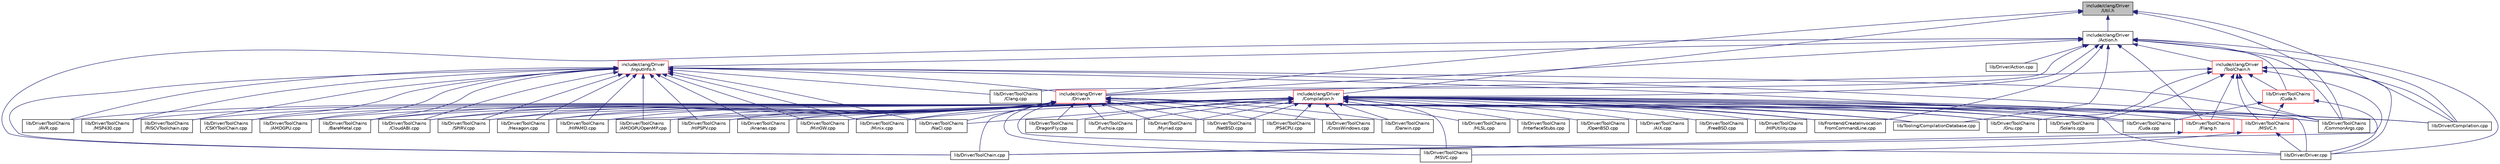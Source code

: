 digraph "include/clang/Driver/Util.h"
{
 // LATEX_PDF_SIZE
  bgcolor="transparent";
  edge [fontname="Helvetica",fontsize="10",labelfontname="Helvetica",labelfontsize="10"];
  node [fontname="Helvetica",fontsize="10",shape=record];
  Node1 [label="include/clang/Driver\l/Util.h",height=0.2,width=0.4,color="black", fillcolor="grey75", style="filled", fontcolor="black",tooltip=" "];
  Node1 -> Node2 [dir="back",color="midnightblue",fontsize="10",style="solid",fontname="Helvetica"];
  Node2 [label="include/clang/Driver\l/Action.h",height=0.2,width=0.4,color="black",URL="$Action_8h.html",tooltip=" "];
  Node2 -> Node3 [dir="back",color="midnightblue",fontsize="10",style="solid",fontname="Helvetica"];
  Node3 [label="include/clang/Driver\l/Compilation.h",height=0.2,width=0.4,color="red",URL="$Compilation_8h.html",tooltip=" "];
  Node3 -> Node4 [dir="back",color="midnightblue",fontsize="10",style="solid",fontname="Helvetica"];
  Node4 [label="lib/Driver/Compilation.cpp",height=0.2,width=0.4,color="black",URL="$Compilation_8cpp.html",tooltip=" "];
  Node3 -> Node5 [dir="back",color="midnightblue",fontsize="10",style="solid",fontname="Helvetica"];
  Node5 [label="lib/Driver/ToolChains\l/MSVC.h",height=0.2,width=0.4,color="red",URL="$MSVC_8h.html",tooltip=" "];
  Node5 -> Node7 [dir="back",color="midnightblue",fontsize="10",style="solid",fontname="Helvetica"];
  Node7 [label="lib/Driver/Driver.cpp",height=0.2,width=0.4,color="black",URL="$Driver_8cpp.html",tooltip=" "];
  Node5 -> Node11 [dir="back",color="midnightblue",fontsize="10",style="solid",fontname="Helvetica"];
  Node11 [label="lib/Driver/ToolChains\l/MSVC.cpp",height=0.2,width=0.4,color="black",URL="$MSVC_8cpp.html",tooltip=" "];
  Node3 -> Node7 [dir="back",color="midnightblue",fontsize="10",style="solid",fontname="Helvetica"];
  Node3 -> Node12 [dir="back",color="midnightblue",fontsize="10",style="solid",fontname="Helvetica"];
  Node12 [label="lib/Driver/ToolChains\l/Flang.h",height=0.2,width=0.4,color="red",URL="$Flang_8h.html",tooltip=" "];
  Node12 -> Node8 [dir="back",color="midnightblue",fontsize="10",style="solid",fontname="Helvetica"];
  Node8 [label="lib/Driver/ToolChain.cpp",height=0.2,width=0.4,color="black",URL="$ToolChain_8cpp.html",tooltip=" "];
  Node3 -> Node14 [dir="back",color="midnightblue",fontsize="10",style="solid",fontname="Helvetica"];
  Node14 [label="lib/Driver/ToolChains\l/AIX.cpp",height=0.2,width=0.4,color="black",URL="$AIX_8cpp.html",tooltip=" "];
  Node3 -> Node15 [dir="back",color="midnightblue",fontsize="10",style="solid",fontname="Helvetica"];
  Node15 [label="lib/Driver/ToolChains\l/AMDGPU.cpp",height=0.2,width=0.4,color="black",URL="$Driver_2ToolChains_2AMDGPU_8cpp.html",tooltip=" "];
  Node3 -> Node16 [dir="back",color="midnightblue",fontsize="10",style="solid",fontname="Helvetica"];
  Node16 [label="lib/Driver/ToolChains\l/AMDGPUOpenMP.cpp",height=0.2,width=0.4,color="black",URL="$AMDGPUOpenMP_8cpp.html",tooltip=" "];
  Node3 -> Node17 [dir="back",color="midnightblue",fontsize="10",style="solid",fontname="Helvetica"];
  Node17 [label="lib/Driver/ToolChains\l/Ananas.cpp",height=0.2,width=0.4,color="black",URL="$Ananas_8cpp.html",tooltip=" "];
  Node3 -> Node18 [dir="back",color="midnightblue",fontsize="10",style="solid",fontname="Helvetica"];
  Node18 [label="lib/Driver/ToolChains\l/AVR.cpp",height=0.2,width=0.4,color="black",URL="$Driver_2ToolChains_2AVR_8cpp.html",tooltip=" "];
  Node3 -> Node19 [dir="back",color="midnightblue",fontsize="10",style="solid",fontname="Helvetica"];
  Node19 [label="lib/Driver/ToolChains\l/BareMetal.cpp",height=0.2,width=0.4,color="black",URL="$BareMetal_8cpp.html",tooltip=" "];
  Node3 -> Node20 [dir="back",color="midnightblue",fontsize="10",style="solid",fontname="Helvetica"];
  Node20 [label="lib/Driver/ToolChains\l/CloudABI.cpp",height=0.2,width=0.4,color="black",URL="$CloudABI_8cpp.html",tooltip=" "];
  Node3 -> Node21 [dir="back",color="midnightblue",fontsize="10",style="solid",fontname="Helvetica"];
  Node21 [label="lib/Driver/ToolChains\l/CommonArgs.cpp",height=0.2,width=0.4,color="black",URL="$CommonArgs_8cpp.html",tooltip=" "];
  Node3 -> Node22 [dir="back",color="midnightblue",fontsize="10",style="solid",fontname="Helvetica"];
  Node22 [label="lib/Driver/ToolChains\l/CrossWindows.cpp",height=0.2,width=0.4,color="black",URL="$CrossWindows_8cpp.html",tooltip=" "];
  Node3 -> Node23 [dir="back",color="midnightblue",fontsize="10",style="solid",fontname="Helvetica"];
  Node23 [label="lib/Driver/ToolChains\l/CSKYToolChain.cpp",height=0.2,width=0.4,color="black",URL="$CSKYToolChain_8cpp.html",tooltip=" "];
  Node3 -> Node24 [dir="back",color="midnightblue",fontsize="10",style="solid",fontname="Helvetica"];
  Node24 [label="lib/Driver/ToolChains\l/Cuda.cpp",height=0.2,width=0.4,color="black",URL="$Driver_2ToolChains_2Cuda_8cpp.html",tooltip=" "];
  Node3 -> Node25 [dir="back",color="midnightblue",fontsize="10",style="solid",fontname="Helvetica"];
  Node25 [label="lib/Driver/ToolChains\l/Darwin.cpp",height=0.2,width=0.4,color="black",URL="$Darwin_8cpp.html",tooltip=" "];
  Node3 -> Node26 [dir="back",color="midnightblue",fontsize="10",style="solid",fontname="Helvetica"];
  Node26 [label="lib/Driver/ToolChains\l/DragonFly.cpp",height=0.2,width=0.4,color="black",URL="$DragonFly_8cpp.html",tooltip=" "];
  Node3 -> Node27 [dir="back",color="midnightblue",fontsize="10",style="solid",fontname="Helvetica"];
  Node27 [label="lib/Driver/ToolChains\l/FreeBSD.cpp",height=0.2,width=0.4,color="black",URL="$FreeBSD_8cpp.html",tooltip=" "];
  Node3 -> Node28 [dir="back",color="midnightblue",fontsize="10",style="solid",fontname="Helvetica"];
  Node28 [label="lib/Driver/ToolChains\l/Fuchsia.cpp",height=0.2,width=0.4,color="black",URL="$Fuchsia_8cpp.html",tooltip=" "];
  Node3 -> Node29 [dir="back",color="midnightblue",fontsize="10",style="solid",fontname="Helvetica"];
  Node29 [label="lib/Driver/ToolChains\l/Gnu.cpp",height=0.2,width=0.4,color="black",URL="$Gnu_8cpp.html",tooltip=" "];
  Node3 -> Node30 [dir="back",color="midnightblue",fontsize="10",style="solid",fontname="Helvetica"];
  Node30 [label="lib/Driver/ToolChains\l/Hexagon.cpp",height=0.2,width=0.4,color="black",URL="$Driver_2ToolChains_2Hexagon_8cpp.html",tooltip=" "];
  Node3 -> Node31 [dir="back",color="midnightblue",fontsize="10",style="solid",fontname="Helvetica"];
  Node31 [label="lib/Driver/ToolChains\l/HIPAMD.cpp",height=0.2,width=0.4,color="black",URL="$HIPAMD_8cpp.html",tooltip=" "];
  Node3 -> Node32 [dir="back",color="midnightblue",fontsize="10",style="solid",fontname="Helvetica"];
  Node32 [label="lib/Driver/ToolChains\l/HIPSPV.cpp",height=0.2,width=0.4,color="black",URL="$HIPSPV_8cpp.html",tooltip=" "];
  Node3 -> Node33 [dir="back",color="midnightblue",fontsize="10",style="solid",fontname="Helvetica"];
  Node33 [label="lib/Driver/ToolChains\l/HIPUtility.cpp",height=0.2,width=0.4,color="black",URL="$HIPUtility_8cpp.html",tooltip=" "];
  Node3 -> Node34 [dir="back",color="midnightblue",fontsize="10",style="solid",fontname="Helvetica"];
  Node34 [label="lib/Driver/ToolChains\l/HLSL.cpp",height=0.2,width=0.4,color="black",URL="$HLSL_8cpp.html",tooltip=" "];
  Node3 -> Node35 [dir="back",color="midnightblue",fontsize="10",style="solid",fontname="Helvetica"];
  Node35 [label="lib/Driver/ToolChains\l/InterfaceStubs.cpp",height=0.2,width=0.4,color="black",URL="$InterfaceStubs_8cpp.html",tooltip=" "];
  Node3 -> Node36 [dir="back",color="midnightblue",fontsize="10",style="solid",fontname="Helvetica"];
  Node36 [label="lib/Driver/ToolChains\l/MinGW.cpp",height=0.2,width=0.4,color="black",URL="$MinGW_8cpp.html",tooltip=" "];
  Node3 -> Node37 [dir="back",color="midnightblue",fontsize="10",style="solid",fontname="Helvetica"];
  Node37 [label="lib/Driver/ToolChains\l/Minix.cpp",height=0.2,width=0.4,color="black",URL="$Minix_8cpp.html",tooltip=" "];
  Node3 -> Node38 [dir="back",color="midnightblue",fontsize="10",style="solid",fontname="Helvetica"];
  Node38 [label="lib/Driver/ToolChains\l/MSP430.cpp",height=0.2,width=0.4,color="black",URL="$Driver_2ToolChains_2MSP430_8cpp.html",tooltip=" "];
  Node3 -> Node11 [dir="back",color="midnightblue",fontsize="10",style="solid",fontname="Helvetica"];
  Node3 -> Node39 [dir="back",color="midnightblue",fontsize="10",style="solid",fontname="Helvetica"];
  Node39 [label="lib/Driver/ToolChains\l/Myriad.cpp",height=0.2,width=0.4,color="black",URL="$Myriad_8cpp.html",tooltip=" "];
  Node3 -> Node40 [dir="back",color="midnightblue",fontsize="10",style="solid",fontname="Helvetica"];
  Node40 [label="lib/Driver/ToolChains\l/NaCl.cpp",height=0.2,width=0.4,color="black",URL="$NaCl_8cpp.html",tooltip=" "];
  Node3 -> Node41 [dir="back",color="midnightblue",fontsize="10",style="solid",fontname="Helvetica"];
  Node41 [label="lib/Driver/ToolChains\l/NetBSD.cpp",height=0.2,width=0.4,color="black",URL="$NetBSD_8cpp.html",tooltip=" "];
  Node3 -> Node42 [dir="back",color="midnightblue",fontsize="10",style="solid",fontname="Helvetica"];
  Node42 [label="lib/Driver/ToolChains\l/OpenBSD.cpp",height=0.2,width=0.4,color="black",URL="$OpenBSD_8cpp.html",tooltip=" "];
  Node3 -> Node43 [dir="back",color="midnightblue",fontsize="10",style="solid",fontname="Helvetica"];
  Node43 [label="lib/Driver/ToolChains\l/PS4CPU.cpp",height=0.2,width=0.4,color="black",URL="$PS4CPU_8cpp.html",tooltip=" "];
  Node3 -> Node44 [dir="back",color="midnightblue",fontsize="10",style="solid",fontname="Helvetica"];
  Node44 [label="lib/Driver/ToolChains\l/RISCVToolchain.cpp",height=0.2,width=0.4,color="black",URL="$RISCVToolchain_8cpp.html",tooltip=" "];
  Node3 -> Node45 [dir="back",color="midnightblue",fontsize="10",style="solid",fontname="Helvetica"];
  Node45 [label="lib/Driver/ToolChains\l/Solaris.cpp",height=0.2,width=0.4,color="black",URL="$Solaris_8cpp.html",tooltip=" "];
  Node3 -> Node46 [dir="back",color="midnightblue",fontsize="10",style="solid",fontname="Helvetica"];
  Node46 [label="lib/Driver/ToolChains\l/SPIRV.cpp",height=0.2,width=0.4,color="black",URL="$SPIRV_8cpp.html",tooltip=" "];
  Node3 -> Node51 [dir="back",color="midnightblue",fontsize="10",style="solid",fontname="Helvetica"];
  Node51 [label="lib/Frontend/CreateInvocation\lFromCommandLine.cpp",height=0.2,width=0.4,color="black",URL="$CreateInvocationFromCommandLine_8cpp.html",tooltip=" "];
  Node3 -> Node53 [dir="back",color="midnightblue",fontsize="10",style="solid",fontname="Helvetica"];
  Node53 [label="lib/Tooling/CompilationDatabase.cpp",height=0.2,width=0.4,color="black",URL="$CompilationDatabase_8cpp.html",tooltip=" "];
  Node2 -> Node57 [dir="back",color="midnightblue",fontsize="10",style="solid",fontname="Helvetica"];
  Node57 [label="include/clang/Driver\l/Driver.h",height=0.2,width=0.4,color="red",URL="$Driver_8h.html",tooltip=" "];
  Node57 -> Node4 [dir="back",color="midnightblue",fontsize="10",style="solid",fontname="Helvetica"];
  Node57 -> Node7 [dir="back",color="midnightblue",fontsize="10",style="solid",fontname="Helvetica"];
  Node57 -> Node8 [dir="back",color="midnightblue",fontsize="10",style="solid",fontname="Helvetica"];
  Node57 -> Node16 [dir="back",color="midnightblue",fontsize="10",style="solid",fontname="Helvetica"];
  Node57 -> Node17 [dir="back",color="midnightblue",fontsize="10",style="solid",fontname="Helvetica"];
  Node57 -> Node19 [dir="back",color="midnightblue",fontsize="10",style="solid",fontname="Helvetica"];
  Node57 -> Node20 [dir="back",color="midnightblue",fontsize="10",style="solid",fontname="Helvetica"];
  Node57 -> Node21 [dir="back",color="midnightblue",fontsize="10",style="solid",fontname="Helvetica"];
  Node57 -> Node22 [dir="back",color="midnightblue",fontsize="10",style="solid",fontname="Helvetica"];
  Node57 -> Node24 [dir="back",color="midnightblue",fontsize="10",style="solid",fontname="Helvetica"];
  Node57 -> Node25 [dir="back",color="midnightblue",fontsize="10",style="solid",fontname="Helvetica"];
  Node57 -> Node26 [dir="back",color="midnightblue",fontsize="10",style="solid",fontname="Helvetica"];
  Node57 -> Node28 [dir="back",color="midnightblue",fontsize="10",style="solid",fontname="Helvetica"];
  Node57 -> Node29 [dir="back",color="midnightblue",fontsize="10",style="solid",fontname="Helvetica"];
  Node57 -> Node30 [dir="back",color="midnightblue",fontsize="10",style="solid",fontname="Helvetica"];
  Node57 -> Node31 [dir="back",color="midnightblue",fontsize="10",style="solid",fontname="Helvetica"];
  Node57 -> Node32 [dir="back",color="midnightblue",fontsize="10",style="solid",fontname="Helvetica"];
  Node57 -> Node36 [dir="back",color="midnightblue",fontsize="10",style="solid",fontname="Helvetica"];
  Node57 -> Node37 [dir="back",color="midnightblue",fontsize="10",style="solid",fontname="Helvetica"];
  Node57 -> Node11 [dir="back",color="midnightblue",fontsize="10",style="solid",fontname="Helvetica"];
  Node57 -> Node39 [dir="back",color="midnightblue",fontsize="10",style="solid",fontname="Helvetica"];
  Node57 -> Node40 [dir="back",color="midnightblue",fontsize="10",style="solid",fontname="Helvetica"];
  Node57 -> Node41 [dir="back",color="midnightblue",fontsize="10",style="solid",fontname="Helvetica"];
  Node57 -> Node43 [dir="back",color="midnightblue",fontsize="10",style="solid",fontname="Helvetica"];
  Node57 -> Node45 [dir="back",color="midnightblue",fontsize="10",style="solid",fontname="Helvetica"];
  Node57 -> Node46 [dir="back",color="midnightblue",fontsize="10",style="solid",fontname="Helvetica"];
  Node57 -> Node51 [dir="back",color="midnightblue",fontsize="10",style="solid",fontname="Helvetica"];
  Node57 -> Node53 [dir="back",color="midnightblue",fontsize="10",style="solid",fontname="Helvetica"];
  Node2 -> Node131 [dir="back",color="midnightblue",fontsize="10",style="solid",fontname="Helvetica"];
  Node131 [label="include/clang/Driver\l/InputInfo.h",height=0.2,width=0.4,color="red",URL="$InputInfo_8h.html",tooltip=" "];
  Node131 -> Node57 [dir="back",color="midnightblue",fontsize="10",style="solid",fontname="Helvetica"];
  Node131 -> Node7 [dir="back",color="midnightblue",fontsize="10",style="solid",fontname="Helvetica"];
  Node131 -> Node8 [dir="back",color="midnightblue",fontsize="10",style="solid",fontname="Helvetica"];
  Node131 -> Node15 [dir="back",color="midnightblue",fontsize="10",style="solid",fontname="Helvetica"];
  Node131 -> Node16 [dir="back",color="midnightblue",fontsize="10",style="solid",fontname="Helvetica"];
  Node131 -> Node17 [dir="back",color="midnightblue",fontsize="10",style="solid",fontname="Helvetica"];
  Node131 -> Node18 [dir="back",color="midnightblue",fontsize="10",style="solid",fontname="Helvetica"];
  Node131 -> Node19 [dir="back",color="midnightblue",fontsize="10",style="solid",fontname="Helvetica"];
  Node131 -> Node10 [dir="back",color="midnightblue",fontsize="10",style="solid",fontname="Helvetica"];
  Node10 [label="lib/Driver/ToolChains\l/Clang.cpp",height=0.2,width=0.4,color="black",URL="$Clang_8cpp.html",tooltip=" "];
  Node131 -> Node20 [dir="back",color="midnightblue",fontsize="10",style="solid",fontname="Helvetica"];
  Node131 -> Node21 [dir="back",color="midnightblue",fontsize="10",style="solid",fontname="Helvetica"];
  Node131 -> Node23 [dir="back",color="midnightblue",fontsize="10",style="solid",fontname="Helvetica"];
  Node131 -> Node24 [dir="back",color="midnightblue",fontsize="10",style="solid",fontname="Helvetica"];
  Node131 -> Node30 [dir="back",color="midnightblue",fontsize="10",style="solid",fontname="Helvetica"];
  Node131 -> Node31 [dir="back",color="midnightblue",fontsize="10",style="solid",fontname="Helvetica"];
  Node131 -> Node32 [dir="back",color="midnightblue",fontsize="10",style="solid",fontname="Helvetica"];
  Node131 -> Node36 [dir="back",color="midnightblue",fontsize="10",style="solid",fontname="Helvetica"];
  Node131 -> Node37 [dir="back",color="midnightblue",fontsize="10",style="solid",fontname="Helvetica"];
  Node131 -> Node38 [dir="back",color="midnightblue",fontsize="10",style="solid",fontname="Helvetica"];
  Node131 -> Node40 [dir="back",color="midnightblue",fontsize="10",style="solid",fontname="Helvetica"];
  Node131 -> Node44 [dir="back",color="midnightblue",fontsize="10",style="solid",fontname="Helvetica"];
  Node131 -> Node46 [dir="back",color="midnightblue",fontsize="10",style="solid",fontname="Helvetica"];
  Node2 -> Node134 [dir="back",color="midnightblue",fontsize="10",style="solid",fontname="Helvetica"];
  Node134 [label="include/clang/Driver\l/ToolChain.h",height=0.2,width=0.4,color="red",URL="$ToolChain_8h.html",tooltip=" "];
  Node134 -> Node57 [dir="back",color="midnightblue",fontsize="10",style="solid",fontname="Helvetica"];
  Node134 -> Node4 [dir="back",color="midnightblue",fontsize="10",style="solid",fontname="Helvetica"];
  Node134 -> Node136 [dir="back",color="midnightblue",fontsize="10",style="solid",fontname="Helvetica"];
  Node136 [label="lib/Driver/ToolChains\l/Cuda.h",height=0.2,width=0.4,color="red",URL="$lib_2Driver_2ToolChains_2Cuda_8h.html",tooltip=" "];
  Node136 -> Node5 [dir="back",color="midnightblue",fontsize="10",style="solid",fontname="Helvetica"];
  Node136 -> Node7 [dir="back",color="midnightblue",fontsize="10",style="solid",fontname="Helvetica"];
  Node136 -> Node24 [dir="back",color="midnightblue",fontsize="10",style="solid",fontname="Helvetica"];
  Node134 -> Node5 [dir="back",color="midnightblue",fontsize="10",style="solid",fontname="Helvetica"];
  Node134 -> Node7 [dir="back",color="midnightblue",fontsize="10",style="solid",fontname="Helvetica"];
  Node134 -> Node8 [dir="back",color="midnightblue",fontsize="10",style="solid",fontname="Helvetica"];
  Node134 -> Node12 [dir="back",color="midnightblue",fontsize="10",style="solid",fontname="Helvetica"];
  Node134 -> Node21 [dir="back",color="midnightblue",fontsize="10",style="solid",fontname="Helvetica"];
  Node134 -> Node29 [dir="back",color="midnightblue",fontsize="10",style="solid",fontname="Helvetica"];
  Node134 -> Node45 [dir="back",color="midnightblue",fontsize="10",style="solid",fontname="Helvetica"];
  Node2 -> Node146 [dir="back",color="midnightblue",fontsize="10",style="solid",fontname="Helvetica"];
  Node146 [label="lib/Driver/Action.cpp",height=0.2,width=0.4,color="black",URL="$Action_8cpp.html",tooltip=" "];
  Node2 -> Node4 [dir="back",color="midnightblue",fontsize="10",style="solid",fontname="Helvetica"];
  Node2 -> Node136 [dir="back",color="midnightblue",fontsize="10",style="solid",fontname="Helvetica"];
  Node2 -> Node7 [dir="back",color="midnightblue",fontsize="10",style="solid",fontname="Helvetica"];
  Node2 -> Node12 [dir="back",color="midnightblue",fontsize="10",style="solid",fontname="Helvetica"];
  Node2 -> Node8 [dir="back",color="midnightblue",fontsize="10",style="solid",fontname="Helvetica"];
  Node2 -> Node10 [dir="back",color="midnightblue",fontsize="10",style="solid",fontname="Helvetica"];
  Node2 -> Node21 [dir="back",color="midnightblue",fontsize="10",style="solid",fontname="Helvetica"];
  Node2 -> Node51 [dir="back",color="midnightblue",fontsize="10",style="solid",fontname="Helvetica"];
  Node2 -> Node53 [dir="back",color="midnightblue",fontsize="10",style="solid",fontname="Helvetica"];
  Node1 -> Node3 [dir="back",color="midnightblue",fontsize="10",style="solid",fontname="Helvetica"];
  Node1 -> Node57 [dir="back",color="midnightblue",fontsize="10",style="solid",fontname="Helvetica"];
  Node1 -> Node4 [dir="back",color="midnightblue",fontsize="10",style="solid",fontname="Helvetica"];
  Node1 -> Node21 [dir="back",color="midnightblue",fontsize="10",style="solid",fontname="Helvetica"];
}
